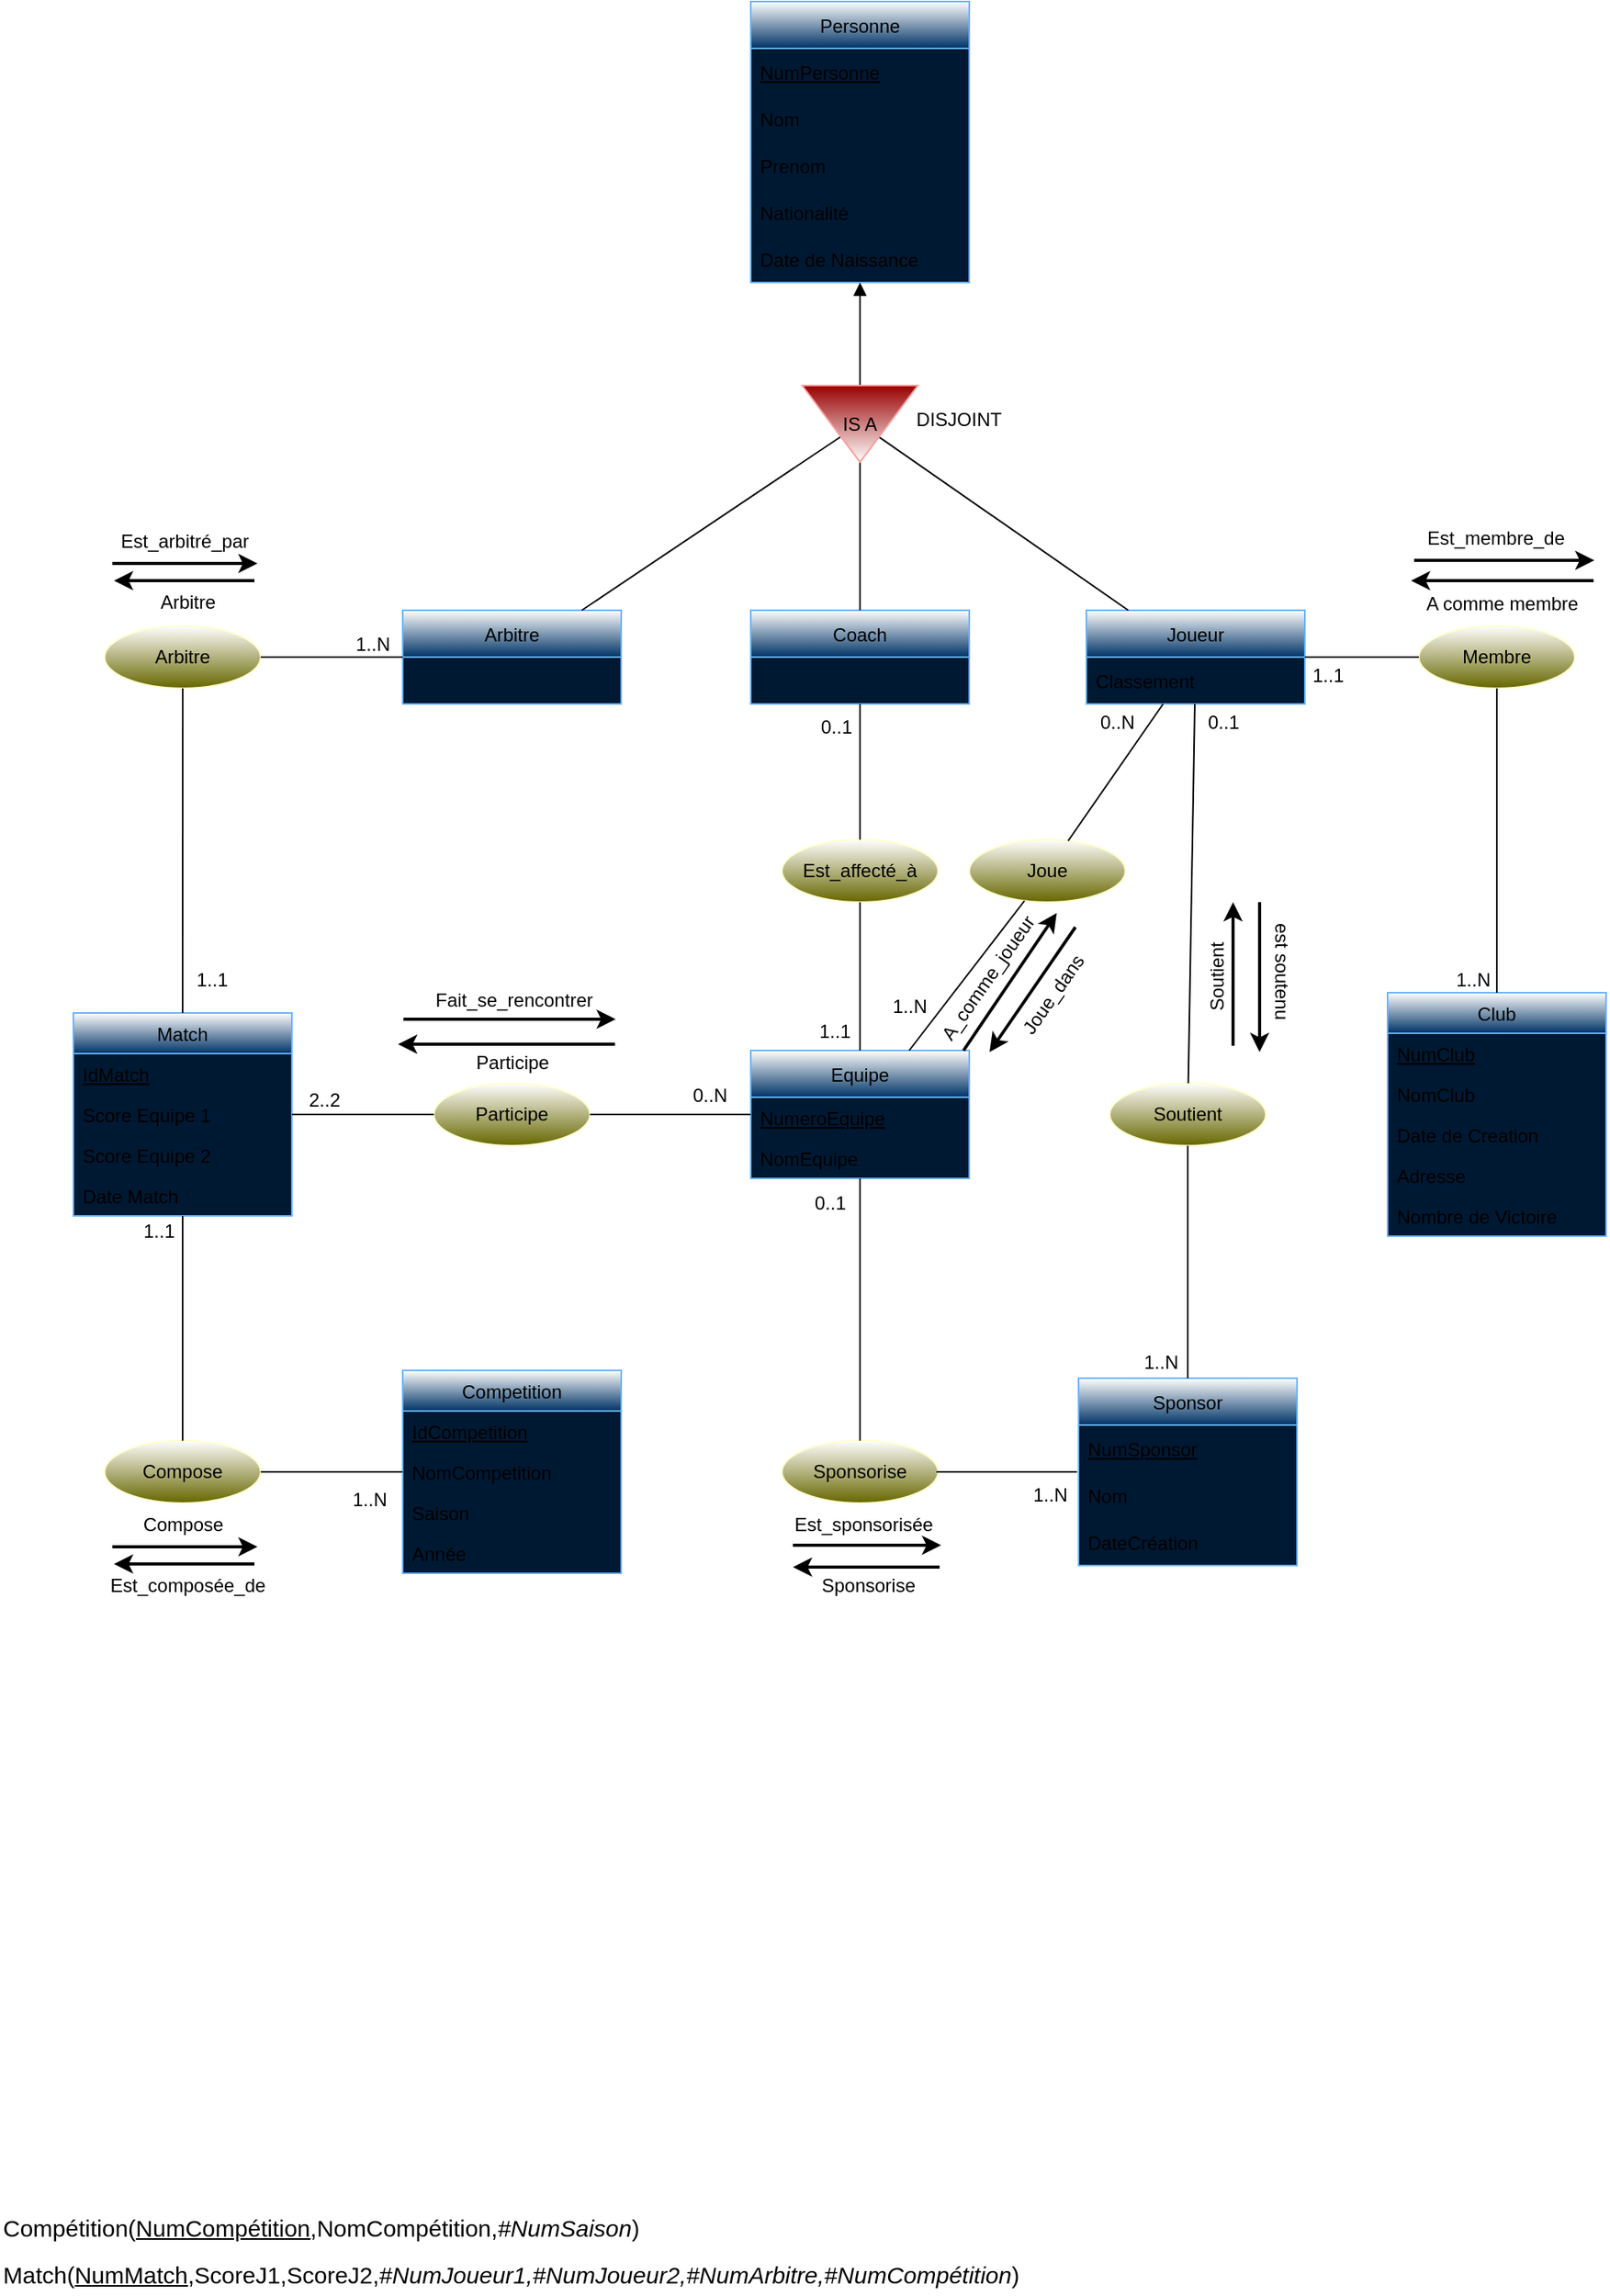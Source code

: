 <mxfile>
    <diagram id="gBXsM3LnCSwaqFdtZzV_" name="Page-1">
        <mxGraphModel dx="1614" dy="1590" grid="0" gridSize="10" guides="1" tooltips="1" connect="1" arrows="1" fold="1" page="0" pageScale="1" pageWidth="827" pageHeight="1169" background="none" math="0" shadow="0">
            <root>
                <mxCell id="0"/>
                <mxCell id="1" parent="0"/>
                <mxCell id="52" value="Arbitre" style="swimlane;fontStyle=0;childLayout=stackLayout;horizontal=1;startSize=30;horizontalStack=0;resizeParent=1;resizeParentMax=0;resizeLast=0;collapsible=1;marginBottom=0;gradientColor=#003366;swimlaneFillColor=#001933;strokeColor=#66B2FF;" parent="1" vertex="1">
                    <mxGeometry x="258" y="-340" width="140" height="60" as="geometry"/>
                </mxCell>
                <mxCell id="65" value="Sponsor" style="swimlane;fontStyle=0;childLayout=stackLayout;horizontal=1;startSize=30;horizontalStack=0;resizeParent=1;resizeParentMax=0;resizeLast=0;collapsible=1;marginBottom=0;swimlaneFillColor=#001933;gradientColor=#003366;strokeColor=#66B2FF;" parent="1" vertex="1">
                    <mxGeometry x="691" y="152" width="140" height="120" as="geometry">
                        <mxRectangle x="40" y="170" width="70" height="30" as="alternateBounds"/>
                    </mxGeometry>
                </mxCell>
                <mxCell id="66" value="NumSponsor" style="text;strokeColor=none;fillColor=none;align=left;verticalAlign=middle;spacingLeft=4;spacingRight=4;overflow=hidden;points=[[0,0.5],[1,0.5]];portConstraint=eastwest;rotatable=0;fontStyle=4" parent="65" vertex="1">
                    <mxGeometry y="30" width="140" height="30" as="geometry"/>
                </mxCell>
                <mxCell id="67" value="Nom" style="text;strokeColor=none;fillColor=none;align=left;verticalAlign=middle;spacingLeft=4;spacingRight=4;overflow=hidden;points=[[0,0.5],[1,0.5]];portConstraint=eastwest;rotatable=0;" parent="65" vertex="1">
                    <mxGeometry y="60" width="140" height="30" as="geometry"/>
                </mxCell>
                <mxCell id="68" value="DateCréation" style="text;strokeColor=none;fillColor=none;align=left;verticalAlign=middle;spacingLeft=4;spacingRight=4;overflow=hidden;points=[[0,0.5],[1,0.5]];portConstraint=eastwest;rotatable=0;" parent="65" vertex="1">
                    <mxGeometry y="90" width="140" height="30" as="geometry"/>
                </mxCell>
                <mxCell id="78" value="&lt;span style=&quot;font-size: 15px&quot;&gt;Compétition(&lt;u&gt;NumCompétition,&lt;/u&gt;NomCompétition,&lt;i&gt;#NumSaison&lt;/i&gt;)&lt;/span&gt;" style="text;html=1;strokeColor=none;fillColor=none;align=left;verticalAlign=middle;whiteSpace=wrap;rounded=0;fontSize=20;" parent="1" vertex="1">
                    <mxGeometry y="679" width="570" height="30" as="geometry"/>
                </mxCell>
                <mxCell id="91" value="Competition" style="swimlane;fontStyle=0;childLayout=stackLayout;horizontal=1;startSize=26;fillColor=default;horizontalStack=0;resizeParent=1;resizeParentMax=0;resizeLast=0;collapsible=1;marginBottom=0;gradientColor=#003366;swimlaneFillColor=#001933;strokeColor=#66B2FF;" parent="1" vertex="1">
                    <mxGeometry x="258" y="147" width="140" height="130" as="geometry"/>
                </mxCell>
                <mxCell id="92" value="IdCompetition" style="text;strokeColor=none;fillColor=none;align=left;verticalAlign=top;spacingLeft=4;spacingRight=4;overflow=hidden;rotatable=0;points=[[0,0.5],[1,0.5]];portConstraint=eastwest;fontStyle=4" parent="91" vertex="1">
                    <mxGeometry y="26" width="140" height="26" as="geometry"/>
                </mxCell>
                <mxCell id="93" value="NomCompetition" style="text;strokeColor=none;fillColor=none;align=left;verticalAlign=top;spacingLeft=4;spacingRight=4;overflow=hidden;rotatable=0;points=[[0,0.5],[1,0.5]];portConstraint=eastwest;" parent="91" vertex="1">
                    <mxGeometry y="52" width="140" height="26" as="geometry"/>
                </mxCell>
                <mxCell id="198" value="Saison" style="text;strokeColor=none;fillColor=none;align=left;verticalAlign=top;spacingLeft=4;spacingRight=4;overflow=hidden;rotatable=0;points=[[0,0.5],[1,0.5]];portConstraint=eastwest;" parent="91" vertex="1">
                    <mxGeometry y="78" width="140" height="26" as="geometry"/>
                </mxCell>
                <mxCell id="199" value="Année" style="text;strokeColor=none;fillColor=none;align=left;verticalAlign=top;spacingLeft=4;spacingRight=4;overflow=hidden;rotatable=0;points=[[0,0.5],[1,0.5]];portConstraint=eastwest;" parent="91" vertex="1">
                    <mxGeometry y="104" width="140" height="26" as="geometry"/>
                </mxCell>
                <mxCell id="100" value="Match" style="swimlane;fontStyle=0;childLayout=stackLayout;horizontal=1;startSize=26;fillColor=default;horizontalStack=0;resizeParent=1;resizeParentMax=0;resizeLast=0;collapsible=1;marginBottom=0;strokeColor=#66B2FF;swimlaneFillColor=#001933;gradientColor=#003366;" parent="1" vertex="1">
                    <mxGeometry x="47" y="-82" width="140" height="130" as="geometry"/>
                </mxCell>
                <mxCell id="101" value="IdMatch" style="text;strokeColor=none;fillColor=none;align=left;verticalAlign=top;spacingLeft=4;spacingRight=4;overflow=hidden;rotatable=0;points=[[0,0.5],[1,0.5]];portConstraint=eastwest;fontStyle=4" parent="100" vertex="1">
                    <mxGeometry y="26" width="140" height="26" as="geometry"/>
                </mxCell>
                <mxCell id="103" value="Score Equipe 1" style="text;strokeColor=none;fillColor=none;align=left;verticalAlign=top;spacingLeft=4;spacingRight=4;overflow=hidden;rotatable=0;points=[[0,0.5],[1,0.5]];portConstraint=eastwest;" parent="100" vertex="1">
                    <mxGeometry y="52" width="140" height="26" as="geometry"/>
                </mxCell>
                <mxCell id="104" value="Score Equipe 2" style="text;strokeColor=none;fillColor=none;align=left;verticalAlign=top;spacingLeft=4;spacingRight=4;overflow=hidden;rotatable=0;points=[[0,0.5],[1,0.5]];portConstraint=eastwest;" parent="100" vertex="1">
                    <mxGeometry y="78" width="140" height="26" as="geometry"/>
                </mxCell>
                <mxCell id="194" value="Date Match" style="text;strokeColor=none;fillColor=none;align=left;verticalAlign=top;spacingLeft=4;spacingRight=4;overflow=hidden;rotatable=0;points=[[0,0.5],[1,0.5]];portConstraint=eastwest;" parent="100" vertex="1">
                    <mxGeometry y="104" width="140" height="26" as="geometry"/>
                </mxCell>
                <mxCell id="127" value="&lt;span style=&quot;font-size: 15px&quot;&gt;Match(&lt;u&gt;NumMatch,&lt;/u&gt;ScoreJ1,ScoreJ2,&lt;i&gt;#NumJoueur1,#NumJoueur2,#NumArbitre,#NumCompétition&lt;/i&gt;)&lt;/span&gt;" style="text;html=1;strokeColor=none;fillColor=none;align=left;verticalAlign=middle;whiteSpace=wrap;rounded=0;fontSize=20;" parent="1" vertex="1">
                    <mxGeometry y="709" width="660" height="30" as="geometry"/>
                </mxCell>
                <mxCell id="128" value="Club" style="swimlane;fontStyle=0;childLayout=stackLayout;horizontal=1;startSize=26;fillColor=default;horizontalStack=0;resizeParent=1;resizeParentMax=0;resizeLast=0;collapsible=1;marginBottom=0;swimlaneFillColor=#001933;gradientColor=#003366;strokeColor=#66B2FF;" parent="1" vertex="1">
                    <mxGeometry x="889" y="-95" width="140" height="156" as="geometry"/>
                </mxCell>
                <mxCell id="129" value="NumClub" style="text;strokeColor=none;fillColor=none;align=left;verticalAlign=top;spacingLeft=4;spacingRight=4;overflow=hidden;rotatable=0;points=[[0,0.5],[1,0.5]];portConstraint=eastwest;fontStyle=4" parent="128" vertex="1">
                    <mxGeometry y="26" width="140" height="26" as="geometry"/>
                </mxCell>
                <mxCell id="130" value="NomClub" style="text;strokeColor=none;fillColor=none;align=left;verticalAlign=top;spacingLeft=4;spacingRight=4;overflow=hidden;rotatable=0;points=[[0,0.5],[1,0.5]];portConstraint=eastwest;" parent="128" vertex="1">
                    <mxGeometry y="52" width="140" height="26" as="geometry"/>
                </mxCell>
                <mxCell id="192" value="Date de Creation" style="text;strokeColor=none;fillColor=none;align=left;verticalAlign=top;spacingLeft=4;spacingRight=4;overflow=hidden;rotatable=0;points=[[0,0.5],[1,0.5]];portConstraint=eastwest;" parent="128" vertex="1">
                    <mxGeometry y="78" width="140" height="26" as="geometry"/>
                </mxCell>
                <mxCell id="131" value="Adresse" style="text;strokeColor=none;fillColor=none;align=left;verticalAlign=top;spacingLeft=4;spacingRight=4;overflow=hidden;rotatable=0;points=[[0,0.5],[1,0.5]];portConstraint=eastwest;" parent="128" vertex="1">
                    <mxGeometry y="104" width="140" height="26" as="geometry"/>
                </mxCell>
                <mxCell id="193" value="Nombre de Victoire" style="text;strokeColor=none;fillColor=none;align=left;verticalAlign=top;spacingLeft=4;spacingRight=4;overflow=hidden;rotatable=0;points=[[0,0.5],[1,0.5]];portConstraint=eastwest;" parent="128" vertex="1">
                    <mxGeometry y="130" width="140" height="26" as="geometry"/>
                </mxCell>
                <mxCell id="137" value="Personne" style="swimlane;fontStyle=0;childLayout=stackLayout;horizontal=1;startSize=30;horizontalStack=0;resizeParent=1;resizeParentMax=0;resizeLast=0;collapsible=1;marginBottom=0;gradientColor=#003366;strokeColor=#66B2FF;rounded=0;shadow=0;swimlaneFillColor=#001933;" parent="1" vertex="1">
                    <mxGeometry x="481" y="-730" width="140" height="180" as="geometry"/>
                </mxCell>
                <mxCell id="138" value="NumPersonne" style="text;strokeColor=none;fillColor=none;align=left;verticalAlign=middle;spacingLeft=4;spacingRight=4;overflow=hidden;points=[[0,0.5],[1,0.5]];portConstraint=eastwest;rotatable=0;fontStyle=4" parent="137" vertex="1">
                    <mxGeometry y="30" width="140" height="30" as="geometry"/>
                </mxCell>
                <mxCell id="141" value="Nom" style="text;strokeColor=none;fillColor=none;align=left;verticalAlign=middle;spacingLeft=4;spacingRight=4;overflow=hidden;points=[[0,0.5],[1,0.5]];portConstraint=eastwest;rotatable=0;" parent="137" vertex="1">
                    <mxGeometry y="60" width="140" height="30" as="geometry"/>
                </mxCell>
                <mxCell id="142" value="Prenom" style="text;strokeColor=none;fillColor=none;align=left;verticalAlign=middle;spacingLeft=4;spacingRight=4;overflow=hidden;points=[[0,0.5],[1,0.5]];portConstraint=eastwest;rotatable=0;" parent="137" vertex="1">
                    <mxGeometry y="90" width="140" height="30" as="geometry"/>
                </mxCell>
                <mxCell id="139" value="Nationalité" style="text;strokeColor=none;fillColor=none;align=left;verticalAlign=middle;spacingLeft=4;spacingRight=4;overflow=hidden;points=[[0,0.5],[1,0.5]];portConstraint=eastwest;rotatable=0;" parent="137" vertex="1">
                    <mxGeometry y="120" width="140" height="30" as="geometry"/>
                </mxCell>
                <mxCell id="140" value="Date de Naissance" style="text;strokeColor=none;fillColor=none;align=left;verticalAlign=middle;spacingLeft=4;spacingRight=4;overflow=hidden;points=[[0,0.5],[1,0.5]];portConstraint=eastwest;rotatable=0;" parent="137" vertex="1">
                    <mxGeometry y="150" width="140" height="30" as="geometry"/>
                </mxCell>
                <mxCell id="143" value="Joueur" style="swimlane;fontStyle=0;childLayout=stackLayout;horizontal=1;startSize=30;horizontalStack=0;resizeParent=1;resizeParentMax=0;resizeLast=0;collapsible=1;marginBottom=0;gradientColor=#003366;swimlaneFillColor=#001933;strokeColor=#66B2FF;" parent="1" vertex="1">
                    <mxGeometry x="696" y="-340" width="140" height="60" as="geometry"/>
                </mxCell>
                <mxCell id="169" value="Classement" style="text;strokeColor=none;fillColor=none;align=left;verticalAlign=middle;spacingLeft=4;spacingRight=4;overflow=hidden;points=[[0,0.5],[1,0.5]];portConstraint=eastwest;rotatable=0;fontStyle=0" parent="143" vertex="1">
                    <mxGeometry y="30" width="140" height="30" as="geometry"/>
                </mxCell>
                <mxCell id="144" value="Coach" style="swimlane;fontStyle=0;childLayout=stackLayout;horizontal=1;startSize=30;horizontalStack=0;resizeParent=1;resizeParentMax=0;resizeLast=0;collapsible=1;marginBottom=0;gradientColor=#003366;swimlaneFillColor=#001933;strokeColor=#66B2FF;" parent="1" vertex="1">
                    <mxGeometry x="481" y="-340" width="140" height="60" as="geometry"/>
                </mxCell>
                <mxCell id="153" style="edgeStyle=none;html=1;endArrow=block;endFill=1;" parent="1" source="152" target="140" edge="1">
                    <mxGeometry relative="1" as="geometry"/>
                </mxCell>
                <mxCell id="154" style="edgeStyle=none;html=1;endArrow=none;endFill=0;" parent="1" source="152" target="52" edge="1">
                    <mxGeometry relative="1" as="geometry"/>
                </mxCell>
                <mxCell id="155" style="edgeStyle=none;html=1;endArrow=none;endFill=0;" parent="1" source="152" target="144" edge="1">
                    <mxGeometry relative="1" as="geometry"/>
                </mxCell>
                <mxCell id="156" style="edgeStyle=none;html=1;endArrow=none;endFill=0;" parent="1" source="152" target="143" edge="1">
                    <mxGeometry relative="1" as="geometry"/>
                </mxCell>
                <mxCell id="152" value="IS A" style="triangle;whiteSpace=wrap;html=1;dashed=0;direction=south;gradientColor=#990000;gradientDirection=west;strokeColor=#FF9999;" parent="1" vertex="1">
                    <mxGeometry x="514" y="-484" width="74" height="49" as="geometry"/>
                </mxCell>
                <mxCell id="158" value="Equipe" style="swimlane;fontStyle=0;childLayout=stackLayout;horizontal=1;startSize=30;horizontalStack=0;resizeParent=1;resizeParentMax=0;resizeLast=0;collapsible=1;marginBottom=0;gradientColor=#003366;swimlaneFillColor=#001933;strokeColor=#66B2FF;" parent="1" vertex="1">
                    <mxGeometry x="481" y="-58" width="140" height="82" as="geometry"/>
                </mxCell>
                <mxCell id="185" value="NumeroEquipe" style="text;strokeColor=none;fillColor=none;align=left;verticalAlign=top;spacingLeft=4;spacingRight=4;overflow=hidden;rotatable=0;points=[[0,0.5],[1,0.5]];portConstraint=eastwest;fontStyle=4" parent="158" vertex="1">
                    <mxGeometry y="30" width="140" height="26" as="geometry"/>
                </mxCell>
                <mxCell id="186" value="NomEquipe" style="text;strokeColor=none;fillColor=none;align=left;verticalAlign=top;spacingLeft=4;spacingRight=4;overflow=hidden;rotatable=0;points=[[0,0.5],[1,0.5]];portConstraint=eastwest;" parent="158" vertex="1">
                    <mxGeometry y="56" width="140" height="26" as="geometry"/>
                </mxCell>
                <mxCell id="163" value="Est_affecté_à" style="ellipse;whiteSpace=wrap;html=1;align=center;rounded=0;shadow=0;strokeColor=#FFFFCC;fillColor=default;gradientColor=#666600;gradientDirection=south;" parent="1" vertex="1">
                    <mxGeometry x="501" y="-193" width="100" height="40" as="geometry"/>
                </mxCell>
                <mxCell id="164" value="" style="endArrow=none;html=1;rounded=0;" parent="1" source="163" target="144" edge="1">
                    <mxGeometry relative="1" as="geometry">
                        <mxPoint x="384" y="-25" as="sourcePoint"/>
                        <mxPoint x="533" y="-163" as="targetPoint"/>
                    </mxGeometry>
                </mxCell>
                <mxCell id="165" value="0..1" style="resizable=0;html=1;align=right;verticalAlign=bottom;rounded=0;shadow=0;strokeColor=#FFFFCC;fillColor=default;gradientColor=#666600;gradientDirection=south;" parent="164" connectable="0" vertex="1">
                    <mxGeometry x="1" relative="1" as="geometry">
                        <mxPoint x="-5" y="23" as="offset"/>
                    </mxGeometry>
                </mxCell>
                <mxCell id="166" value="" style="endArrow=none;html=1;rounded=0;" parent="1" source="163" target="158" edge="1">
                    <mxGeometry relative="1" as="geometry">
                        <mxPoint x="384" y="-25" as="sourcePoint"/>
                        <mxPoint x="544" y="-25" as="targetPoint"/>
                    </mxGeometry>
                </mxCell>
                <mxCell id="167" value="1..1" style="resizable=0;html=1;align=right;verticalAlign=bottom;rounded=0;shadow=0;strokeColor=#FFFFCC;fillColor=default;gradientColor=#666600;gradientDirection=south;" parent="166" connectable="0" vertex="1">
                    <mxGeometry x="1" relative="1" as="geometry">
                        <mxPoint x="-6" y="-4" as="offset"/>
                    </mxGeometry>
                </mxCell>
                <mxCell id="170" value="Membre" style="ellipse;whiteSpace=wrap;html=1;align=center;rounded=0;shadow=0;strokeColor=#FFFFCC;fillColor=default;gradientColor=#666600;gradientDirection=south;" parent="1" vertex="1">
                    <mxGeometry x="909" y="-330" width="100" height="40" as="geometry"/>
                </mxCell>
                <mxCell id="171" value="" style="endArrow=none;html=1;rounded=0;" parent="1" source="170" target="143" edge="1">
                    <mxGeometry relative="1" as="geometry">
                        <mxPoint x="453" y="-25" as="sourcePoint"/>
                        <mxPoint x="613" y="-25" as="targetPoint"/>
                    </mxGeometry>
                </mxCell>
                <mxCell id="172" value="1..1" style="resizable=0;html=1;align=right;verticalAlign=bottom;rounded=0;shadow=0;strokeColor=#FFFFCC;fillColor=default;gradientColor=#666600;gradientDirection=south;" parent="171" connectable="0" vertex="1">
                    <mxGeometry x="1" relative="1" as="geometry">
                        <mxPoint x="25" y="20" as="offset"/>
                    </mxGeometry>
                </mxCell>
                <mxCell id="173" value="" style="endArrow=none;html=1;rounded=0;" parent="1" source="170" target="128" edge="1">
                    <mxGeometry relative="1" as="geometry">
                        <mxPoint x="464" y="-25" as="sourcePoint"/>
                        <mxPoint x="624" y="-25" as="targetPoint"/>
                    </mxGeometry>
                </mxCell>
                <mxCell id="174" value="1..N" style="resizable=0;html=1;align=right;verticalAlign=bottom;rounded=0;shadow=0;strokeColor=#FFFFCC;fillColor=default;gradientColor=#666600;gradientDirection=south;" parent="173" connectable="0" vertex="1">
                    <mxGeometry x="1" relative="1" as="geometry">
                        <mxPoint x="-4" as="offset"/>
                    </mxGeometry>
                </mxCell>
                <mxCell id="175" value="Joue" style="ellipse;whiteSpace=wrap;html=1;align=center;rounded=0;shadow=0;strokeColor=#FFFFCC;fillColor=default;gradientColor=#666600;gradientDirection=south;" parent="1" vertex="1">
                    <mxGeometry x="621" y="-193" width="100" height="40" as="geometry"/>
                </mxCell>
                <mxCell id="176" value="" style="endArrow=none;html=1;rounded=0;" parent="1" source="175" target="143" edge="1">
                    <mxGeometry relative="1" as="geometry">
                        <mxPoint x="449" y="-25" as="sourcePoint"/>
                        <mxPoint x="609" y="-25" as="targetPoint"/>
                    </mxGeometry>
                </mxCell>
                <mxCell id="177" value="0..N" style="resizable=0;html=1;align=right;verticalAlign=bottom;rounded=0;shadow=0;strokeColor=#FFFFCC;fillColor=default;gradientColor=#666600;gradientDirection=south;" parent="176" connectable="0" vertex="1">
                    <mxGeometry x="1" relative="1" as="geometry">
                        <mxPoint x="-18" y="21" as="offset"/>
                    </mxGeometry>
                </mxCell>
                <mxCell id="178" value="" style="endArrow=none;html=1;rounded=0;" parent="1" source="175" target="158" edge="1">
                    <mxGeometry relative="1" as="geometry">
                        <mxPoint x="449" y="-25" as="sourcePoint"/>
                        <mxPoint x="609" y="-25" as="targetPoint"/>
                    </mxGeometry>
                </mxCell>
                <mxCell id="179" value="1..N" style="resizable=0;html=1;align=right;verticalAlign=bottom;rounded=0;shadow=0;strokeColor=#FFFFCC;fillColor=default;gradientColor=#666600;gradientDirection=south;" parent="178" connectable="0" vertex="1">
                    <mxGeometry x="1" relative="1" as="geometry">
                        <mxPoint x="12" y="-19" as="offset"/>
                    </mxGeometry>
                </mxCell>
                <mxCell id="180" value="Soutient" style="ellipse;whiteSpace=wrap;html=1;align=center;rounded=0;shadow=0;strokeColor=#FFFFCC;fillColor=default;gradientColor=#666600;gradientDirection=south;" parent="1" vertex="1">
                    <mxGeometry x="711" y="-37" width="100" height="40" as="geometry"/>
                </mxCell>
                <mxCell id="181" value="" style="endArrow=none;html=1;rounded=0;" parent="1" source="180" target="143" edge="1">
                    <mxGeometry relative="1" as="geometry">
                        <mxPoint x="806.004" y="28.572" as="sourcePoint"/>
                        <mxPoint x="854.812" y="-26.57" as="targetPoint"/>
                    </mxGeometry>
                </mxCell>
                <mxCell id="182" value="0..1" style="resizable=0;html=1;align=right;verticalAlign=bottom;rounded=0;shadow=0;strokeColor=#FFFFCC;fillColor=default;gradientColor=#666600;gradientDirection=south;" parent="181" connectable="0" vertex="1">
                    <mxGeometry x="1" relative="1" as="geometry">
                        <mxPoint x="29" y="20" as="offset"/>
                    </mxGeometry>
                </mxCell>
                <mxCell id="183" value="" style="endArrow=none;html=1;rounded=0;" parent="1" source="180" target="65" edge="1">
                    <mxGeometry relative="1" as="geometry">
                        <mxPoint x="562" y="-25" as="sourcePoint"/>
                        <mxPoint x="722" y="-25" as="targetPoint"/>
                    </mxGeometry>
                </mxCell>
                <mxCell id="184" value="1..N" style="resizable=0;html=1;align=right;verticalAlign=bottom;rounded=0;shadow=0;strokeColor=#FFFFCC;fillColor=default;gradientColor=#666600;gradientDirection=south;" parent="183" connectable="0" vertex="1">
                    <mxGeometry x="1" relative="1" as="geometry">
                        <mxPoint x="-6" y="-2" as="offset"/>
                    </mxGeometry>
                </mxCell>
                <mxCell id="187" value="Sponsorise" style="ellipse;whiteSpace=wrap;html=1;align=center;rounded=0;shadow=0;strokeColor=#FFFFCC;fillColor=default;gradientColor=#666600;gradientDirection=south;" parent="1" vertex="1">
                    <mxGeometry x="501" y="192" width="100" height="40" as="geometry"/>
                </mxCell>
                <mxCell id="188" value="" style="endArrow=none;html=1;rounded=0;" parent="1" source="187" target="158" edge="1">
                    <mxGeometry relative="1" as="geometry">
                        <mxPoint x="616.404" y="50.732" as="sourcePoint"/>
                        <mxPoint x="680" y="-40" as="targetPoint"/>
                    </mxGeometry>
                </mxCell>
                <mxCell id="189" value="0..1" style="resizable=0;html=1;align=right;verticalAlign=bottom;rounded=0;shadow=0;strokeColor=#FFFFCC;fillColor=default;gradientColor=#666600;gradientDirection=south;" parent="188" connectable="0" vertex="1">
                    <mxGeometry x="1" relative="1" as="geometry">
                        <mxPoint x="-9" y="24" as="offset"/>
                    </mxGeometry>
                </mxCell>
                <mxCell id="190" value="" style="endArrow=none;html=1;rounded=0;" parent="1" edge="1">
                    <mxGeometry relative="1" as="geometry">
                        <mxPoint x="600" y="212" as="sourcePoint"/>
                        <mxPoint x="690" y="212" as="targetPoint"/>
                    </mxGeometry>
                </mxCell>
                <mxCell id="191" value="1..N" style="resizable=0;html=1;align=right;verticalAlign=bottom;rounded=0;shadow=0;strokeColor=#FFFFCC;fillColor=default;gradientColor=#666600;gradientDirection=south;" parent="190" connectable="0" vertex="1">
                    <mxGeometry x="1" relative="1" as="geometry">
                        <mxPoint x="-6" y="23" as="offset"/>
                    </mxGeometry>
                </mxCell>
                <mxCell id="200" value="Compose" style="ellipse;whiteSpace=wrap;html=1;align=center;rounded=0;shadow=0;strokeColor=#FFFFCC;fillColor=default;gradientColor=#666600;gradientDirection=south;" parent="1" vertex="1">
                    <mxGeometry x="67" y="192" width="100" height="40" as="geometry"/>
                </mxCell>
                <mxCell id="201" value="" style="endArrow=none;html=1;rounded=0;" parent="1" source="200" target="100" edge="1">
                    <mxGeometry relative="1" as="geometry">
                        <mxPoint x="-326.655" y="-123.822" as="sourcePoint"/>
                        <mxPoint x="-364.939" y="-238" as="targetPoint"/>
                    </mxGeometry>
                </mxCell>
                <mxCell id="202" value="1..1" style="resizable=0;html=1;align=right;verticalAlign=bottom;rounded=0;shadow=0;strokeColor=#FFFFCC;fillColor=default;gradientColor=#666600;gradientDirection=south;" parent="201" connectable="0" vertex="1">
                    <mxGeometry x="1" relative="1" as="geometry">
                        <mxPoint x="-5" y="18" as="offset"/>
                    </mxGeometry>
                </mxCell>
                <mxCell id="203" value="" style="endArrow=none;html=1;rounded=0;" parent="1" source="200" target="91" edge="1">
                    <mxGeometry relative="1" as="geometry">
                        <mxPoint x="-331.399" y="-84.527" as="sourcePoint"/>
                        <mxPoint x="-389.235" y="14" as="targetPoint"/>
                    </mxGeometry>
                </mxCell>
                <mxCell id="204" value="1..N" style="resizable=0;html=1;align=right;verticalAlign=bottom;rounded=0;shadow=0;strokeColor=#FFFFCC;fillColor=default;gradientColor=#666600;gradientDirection=south;" parent="203" connectable="0" vertex="1">
                    <mxGeometry x="1" relative="1" as="geometry">
                        <mxPoint x="-10" y="26" as="offset"/>
                    </mxGeometry>
                </mxCell>
                <mxCell id="206" value="Arbitre" style="ellipse;whiteSpace=wrap;html=1;align=center;rounded=0;shadow=0;strokeColor=#FFFFCC;fillColor=default;gradientColor=#666600;gradientDirection=south;" parent="1" vertex="1">
                    <mxGeometry x="67" y="-330" width="100" height="40" as="geometry"/>
                </mxCell>
                <mxCell id="207" value="" style="endArrow=none;html=1;rounded=0;" parent="1" source="206" target="52" edge="1">
                    <mxGeometry relative="1" as="geometry">
                        <mxPoint x="374.117" y="-133.675" as="sourcePoint"/>
                        <mxPoint x="337.216" y="-78" as="targetPoint"/>
                    </mxGeometry>
                </mxCell>
                <mxCell id="208" value="1..N" style="resizable=0;html=1;align=right;verticalAlign=bottom;rounded=0;shadow=0;strokeColor=#FFFFCC;fillColor=default;gradientColor=#666600;gradientDirection=south;" parent="207" connectable="0" vertex="1">
                    <mxGeometry x="1" relative="1" as="geometry">
                        <mxPoint x="-8" as="offset"/>
                    </mxGeometry>
                </mxCell>
                <mxCell id="209" value="" style="endArrow=none;html=1;rounded=0;" parent="1" source="206" target="100" edge="1">
                    <mxGeometry relative="1" as="geometry">
                        <mxPoint x="264.848" y="-348.442" as="sourcePoint"/>
                        <mxPoint x="337" y="-345.552" as="targetPoint"/>
                    </mxGeometry>
                </mxCell>
                <mxCell id="210" value="1..1" style="resizable=0;html=1;align=right;verticalAlign=bottom;rounded=0;shadow=0;strokeColor=#FFFFCC;fillColor=default;gradientColor=#666600;gradientDirection=south;" parent="209" connectable="0" vertex="1">
                    <mxGeometry x="1" relative="1" as="geometry">
                        <mxPoint x="29" y="-12" as="offset"/>
                    </mxGeometry>
                </mxCell>
                <mxCell id="211" value="Participe" style="ellipse;whiteSpace=wrap;html=1;align=center;rounded=0;shadow=0;strokeColor=#FFFFCC;fillColor=default;gradientColor=#666600;gradientDirection=south;" parent="1" vertex="1">
                    <mxGeometry x="278" y="-37" width="100" height="40" as="geometry"/>
                </mxCell>
                <mxCell id="214" value="" style="endArrow=none;html=1;rounded=0;" parent="1" source="211" target="158" edge="1">
                    <mxGeometry relative="1" as="geometry">
                        <mxPoint x="318.19" y="118.297" as="sourcePoint"/>
                        <mxPoint x="359.793" y="156" as="targetPoint"/>
                    </mxGeometry>
                </mxCell>
                <mxCell id="215" value="0..N" style="resizable=0;html=1;align=right;verticalAlign=bottom;rounded=0;shadow=0;strokeColor=#FFFFCC;fillColor=default;gradientColor=#666600;gradientDirection=south;" parent="214" connectable="0" vertex="1">
                    <mxGeometry x="1" relative="1" as="geometry">
                        <mxPoint x="-15" y="-4" as="offset"/>
                    </mxGeometry>
                </mxCell>
                <mxCell id="216" value="" style="endArrow=none;html=1;rounded=0;" parent="1" source="211" target="100" edge="1">
                    <mxGeometry relative="1" as="geometry">
                        <mxPoint x="18.454" y="-147.992" as="sourcePoint"/>
                        <mxPoint x="25.029" y="-233" as="targetPoint"/>
                    </mxGeometry>
                </mxCell>
                <mxCell id="217" value="2..2" style="resizable=0;html=1;align=right;verticalAlign=bottom;rounded=0;shadow=0;strokeColor=#FFFFCC;fillColor=default;gradientColor=#666600;gradientDirection=south;" parent="216" connectable="0" vertex="1">
                    <mxGeometry x="1" relative="1" as="geometry">
                        <mxPoint x="31" y="-1" as="offset"/>
                    </mxGeometry>
                </mxCell>
                <mxCell id="220" value="" style="endArrow=classic;html=1;strokeWidth=2;" parent="1" edge="1">
                    <mxGeometry width="50" height="50" relative="1" as="geometry">
                        <mxPoint x="906" y="-372" as="sourcePoint"/>
                        <mxPoint x="1021.5" y="-372" as="targetPoint"/>
                    </mxGeometry>
                </mxCell>
                <mxCell id="221" value="" style="endArrow=classic;html=1;strokeWidth=2;" parent="1" edge="1">
                    <mxGeometry width="50" height="50" relative="1" as="geometry">
                        <mxPoint x="1021" y="-359" as="sourcePoint"/>
                        <mxPoint x="904" y="-359" as="targetPoint"/>
                    </mxGeometry>
                </mxCell>
                <mxCell id="222" value="Est_membre_de" style="text;html=1;align=center;verticalAlign=middle;resizable=0;points=[];autosize=1;strokeColor=none;fillColor=none;" parent="1" vertex="1">
                    <mxGeometry x="909" y="-395" width="98" height="18" as="geometry"/>
                </mxCell>
                <mxCell id="223" value="A comme membre" style="text;html=1;align=center;verticalAlign=middle;resizable=0;points=[];autosize=1;strokeColor=none;fillColor=none;" parent="1" vertex="1">
                    <mxGeometry x="908" y="-353" width="107" height="18" as="geometry"/>
                </mxCell>
                <mxCell id="224" value="" style="endArrow=classic;html=1;strokeWidth=2;exitX=0.051;exitY=1.252;exitDx=0;exitDy=0;exitPerimeter=0;" parent="1" source="227" edge="1">
                    <mxGeometry width="50" height="50" relative="1" as="geometry">
                        <mxPoint x="624" y="-70" as="sourcePoint"/>
                        <mxPoint x="677" y="-146" as="targetPoint"/>
                    </mxGeometry>
                </mxCell>
                <mxCell id="225" value="" style="endArrow=classic;html=1;strokeWidth=2;" parent="1" edge="1">
                    <mxGeometry width="50" height="50" relative="1" as="geometry">
                        <mxPoint x="689" y="-137" as="sourcePoint"/>
                        <mxPoint x="634" y="-57" as="targetPoint"/>
                    </mxGeometry>
                </mxCell>
                <mxCell id="226" value="Joue_dans" style="text;html=1;align=center;verticalAlign=middle;resizable=0;points=[];autosize=1;strokeColor=none;fillColor=none;rotation=-55;" parent="1" vertex="1">
                    <mxGeometry x="640" y="-102" width="69" height="18" as="geometry"/>
                </mxCell>
                <mxCell id="227" value="A_comme_joueur" style="text;html=1;align=center;verticalAlign=middle;resizable=0;points=[];autosize=1;strokeColor=none;fillColor=none;rotation=-55;" parent="1" vertex="1">
                    <mxGeometry x="581" y="-113" width="104" height="18" as="geometry"/>
                </mxCell>
                <mxCell id="230" value="" style="endArrow=classic;html=1;strokeWidth=2;" parent="1" edge="1">
                    <mxGeometry width="50" height="50" relative="1" as="geometry">
                        <mxPoint x="807" y="-153" as="sourcePoint"/>
                        <mxPoint x="807" y="-57" as="targetPoint"/>
                    </mxGeometry>
                </mxCell>
                <mxCell id="231" value="" style="endArrow=classic;html=1;strokeWidth=2;" parent="1" edge="1">
                    <mxGeometry width="50" height="50" relative="1" as="geometry">
                        <mxPoint x="790" y="-61" as="sourcePoint"/>
                        <mxPoint x="790" y="-153" as="targetPoint"/>
                    </mxGeometry>
                </mxCell>
                <mxCell id="232" value="Soutient" style="text;html=1;align=center;verticalAlign=middle;resizable=0;points=[];autosize=1;strokeColor=none;fillColor=none;rotation=-90;" parent="1" vertex="1">
                    <mxGeometry x="753" y="-114" width="54" height="18" as="geometry"/>
                </mxCell>
                <mxCell id="233" value="est soutenu" style="text;html=1;align=center;verticalAlign=middle;resizable=0;points=[];autosize=1;strokeColor=none;fillColor=none;rotation=90;" parent="1" vertex="1">
                    <mxGeometry x="785" y="-118" width="72" height="18" as="geometry"/>
                </mxCell>
                <mxCell id="235" value="" style="endArrow=classic;html=1;strokeWidth=2;" parent="1" edge="1">
                    <mxGeometry width="50" height="50" relative="1" as="geometry">
                        <mxPoint x="508" y="259" as="sourcePoint"/>
                        <mxPoint x="603" y="259" as="targetPoint"/>
                    </mxGeometry>
                </mxCell>
                <mxCell id="236" value="" style="endArrow=classic;html=1;strokeWidth=2;" parent="1" edge="1">
                    <mxGeometry width="50" height="50" relative="1" as="geometry">
                        <mxPoint x="602" y="273" as="sourcePoint"/>
                        <mxPoint x="508" y="273" as="targetPoint"/>
                    </mxGeometry>
                </mxCell>
                <mxCell id="237" value="Sponsorise" style="text;html=1;align=center;verticalAlign=middle;resizable=0;points=[];autosize=1;strokeColor=none;fillColor=none;rotation=0;" parent="1" vertex="1">
                    <mxGeometry x="521" y="276" width="70" height="18" as="geometry"/>
                </mxCell>
                <mxCell id="238" value="Est_sponsorisée" style="text;html=1;align=center;verticalAlign=middle;resizable=0;points=[];autosize=1;strokeColor=none;fillColor=none;rotation=0;" parent="1" vertex="1">
                    <mxGeometry x="503" y="237" width="99" height="18" as="geometry"/>
                </mxCell>
                <mxCell id="243" value="" style="endArrow=classic;html=1;strokeWidth=2;" parent="1" edge="1">
                    <mxGeometry width="50" height="50" relative="1" as="geometry">
                        <mxPoint x="258.5" y="-78" as="sourcePoint"/>
                        <mxPoint x="394.5" y="-78" as="targetPoint"/>
                    </mxGeometry>
                </mxCell>
                <mxCell id="244" value="" style="endArrow=classic;html=1;strokeWidth=2;" parent="1" edge="1">
                    <mxGeometry width="50" height="50" relative="1" as="geometry">
                        <mxPoint x="394" y="-62" as="sourcePoint"/>
                        <mxPoint x="255" y="-62" as="targetPoint"/>
                    </mxGeometry>
                </mxCell>
                <mxCell id="245" value="Fait_se_rencontrer" style="text;html=1;align=center;verticalAlign=middle;resizable=0;points=[];autosize=1;strokeColor=none;fillColor=none;" parent="1" vertex="1">
                    <mxGeometry x="273.5" y="-99" width="111" height="18" as="geometry"/>
                </mxCell>
                <mxCell id="246" value="Participe" style="text;html=1;align=center;verticalAlign=middle;resizable=0;points=[];autosize=1;strokeColor=none;fillColor=none;" parent="1" vertex="1">
                    <mxGeometry x="299" y="-59" width="57" height="18" as="geometry"/>
                </mxCell>
                <mxCell id="248" value="" style="endArrow=classic;html=1;strokeWidth=2;" parent="1" edge="1">
                    <mxGeometry width="50" height="50" relative="1" as="geometry">
                        <mxPoint x="72" y="260" as="sourcePoint"/>
                        <mxPoint x="165" y="260" as="targetPoint"/>
                    </mxGeometry>
                </mxCell>
                <mxCell id="249" value="" style="endArrow=classic;html=1;strokeWidth=2;" parent="1" edge="1">
                    <mxGeometry width="50" height="50" relative="1" as="geometry">
                        <mxPoint x="163" y="271" as="sourcePoint"/>
                        <mxPoint x="73" y="271" as="targetPoint"/>
                    </mxGeometry>
                </mxCell>
                <mxCell id="250" value="Est_composée_de" style="text;html=1;align=center;verticalAlign=middle;resizable=0;points=[];autosize=1;strokeColor=none;fillColor=none;rotation=0;" parent="1" vertex="1">
                    <mxGeometry x="65" y="276" width="109" height="18" as="geometry"/>
                </mxCell>
                <mxCell id="251" value="Compose" style="text;html=1;align=center;verticalAlign=middle;resizable=0;points=[];autosize=1;strokeColor=none;fillColor=none;rotation=0;" parent="1" vertex="1">
                    <mxGeometry x="86.5" y="237" width="61" height="18" as="geometry"/>
                </mxCell>
                <mxCell id="253" value="" style="endArrow=classic;html=1;strokeWidth=2;" parent="1" edge="1">
                    <mxGeometry width="50" height="50" relative="1" as="geometry">
                        <mxPoint x="72" y="-370" as="sourcePoint"/>
                        <mxPoint x="165" y="-370" as="targetPoint"/>
                    </mxGeometry>
                </mxCell>
                <mxCell id="254" value="" style="endArrow=classic;html=1;strokeWidth=2;" parent="1" edge="1">
                    <mxGeometry width="50" height="50" relative="1" as="geometry">
                        <mxPoint x="163" y="-359" as="sourcePoint"/>
                        <mxPoint x="73" y="-359" as="targetPoint"/>
                    </mxGeometry>
                </mxCell>
                <mxCell id="255" value="Arbitre" style="text;html=1;align=center;verticalAlign=middle;resizable=0;points=[];autosize=1;strokeColor=none;fillColor=none;rotation=0;" parent="1" vertex="1">
                    <mxGeometry x="97" y="-354" width="45" height="18" as="geometry"/>
                </mxCell>
                <mxCell id="256" value="Est_arbitré_par" style="text;html=1;align=center;verticalAlign=middle;resizable=0;points=[];autosize=1;strokeColor=none;fillColor=none;rotation=0;" parent="1" vertex="1">
                    <mxGeometry x="71.5" y="-393" width="92" height="18" as="geometry"/>
                </mxCell>
                <mxCell id="257" value="DISJOINT" style="text;html=1;align=center;verticalAlign=middle;resizable=0;points=[];autosize=1;strokeColor=none;fillColor=none;" parent="1" vertex="1">
                    <mxGeometry x="581" y="-471" width="65" height="18" as="geometry"/>
                </mxCell>
            </root>
        </mxGraphModel>
    </diagram>
</mxfile>